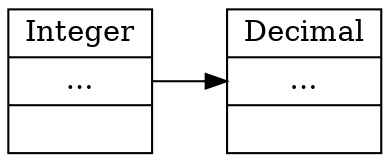 digraph g {
    graph [
    rankdir = "LR"
    ];
	subgraph x2 {
		color=grey90;
		style=rounded;
		1 [
            label = "<f0> Integer| <f1>...| <f2>"
            shape = "record"
        ];
		label = "Size 10";
	}
    subgraph x1 {
		color=grey90;
		style=rounded;
		2 [
            label = "<f0> Decimal| <f1>...| <f2>"
            shape = "record"
        ];
		label = "Size 10";
	}
    1 -> 2;
}
